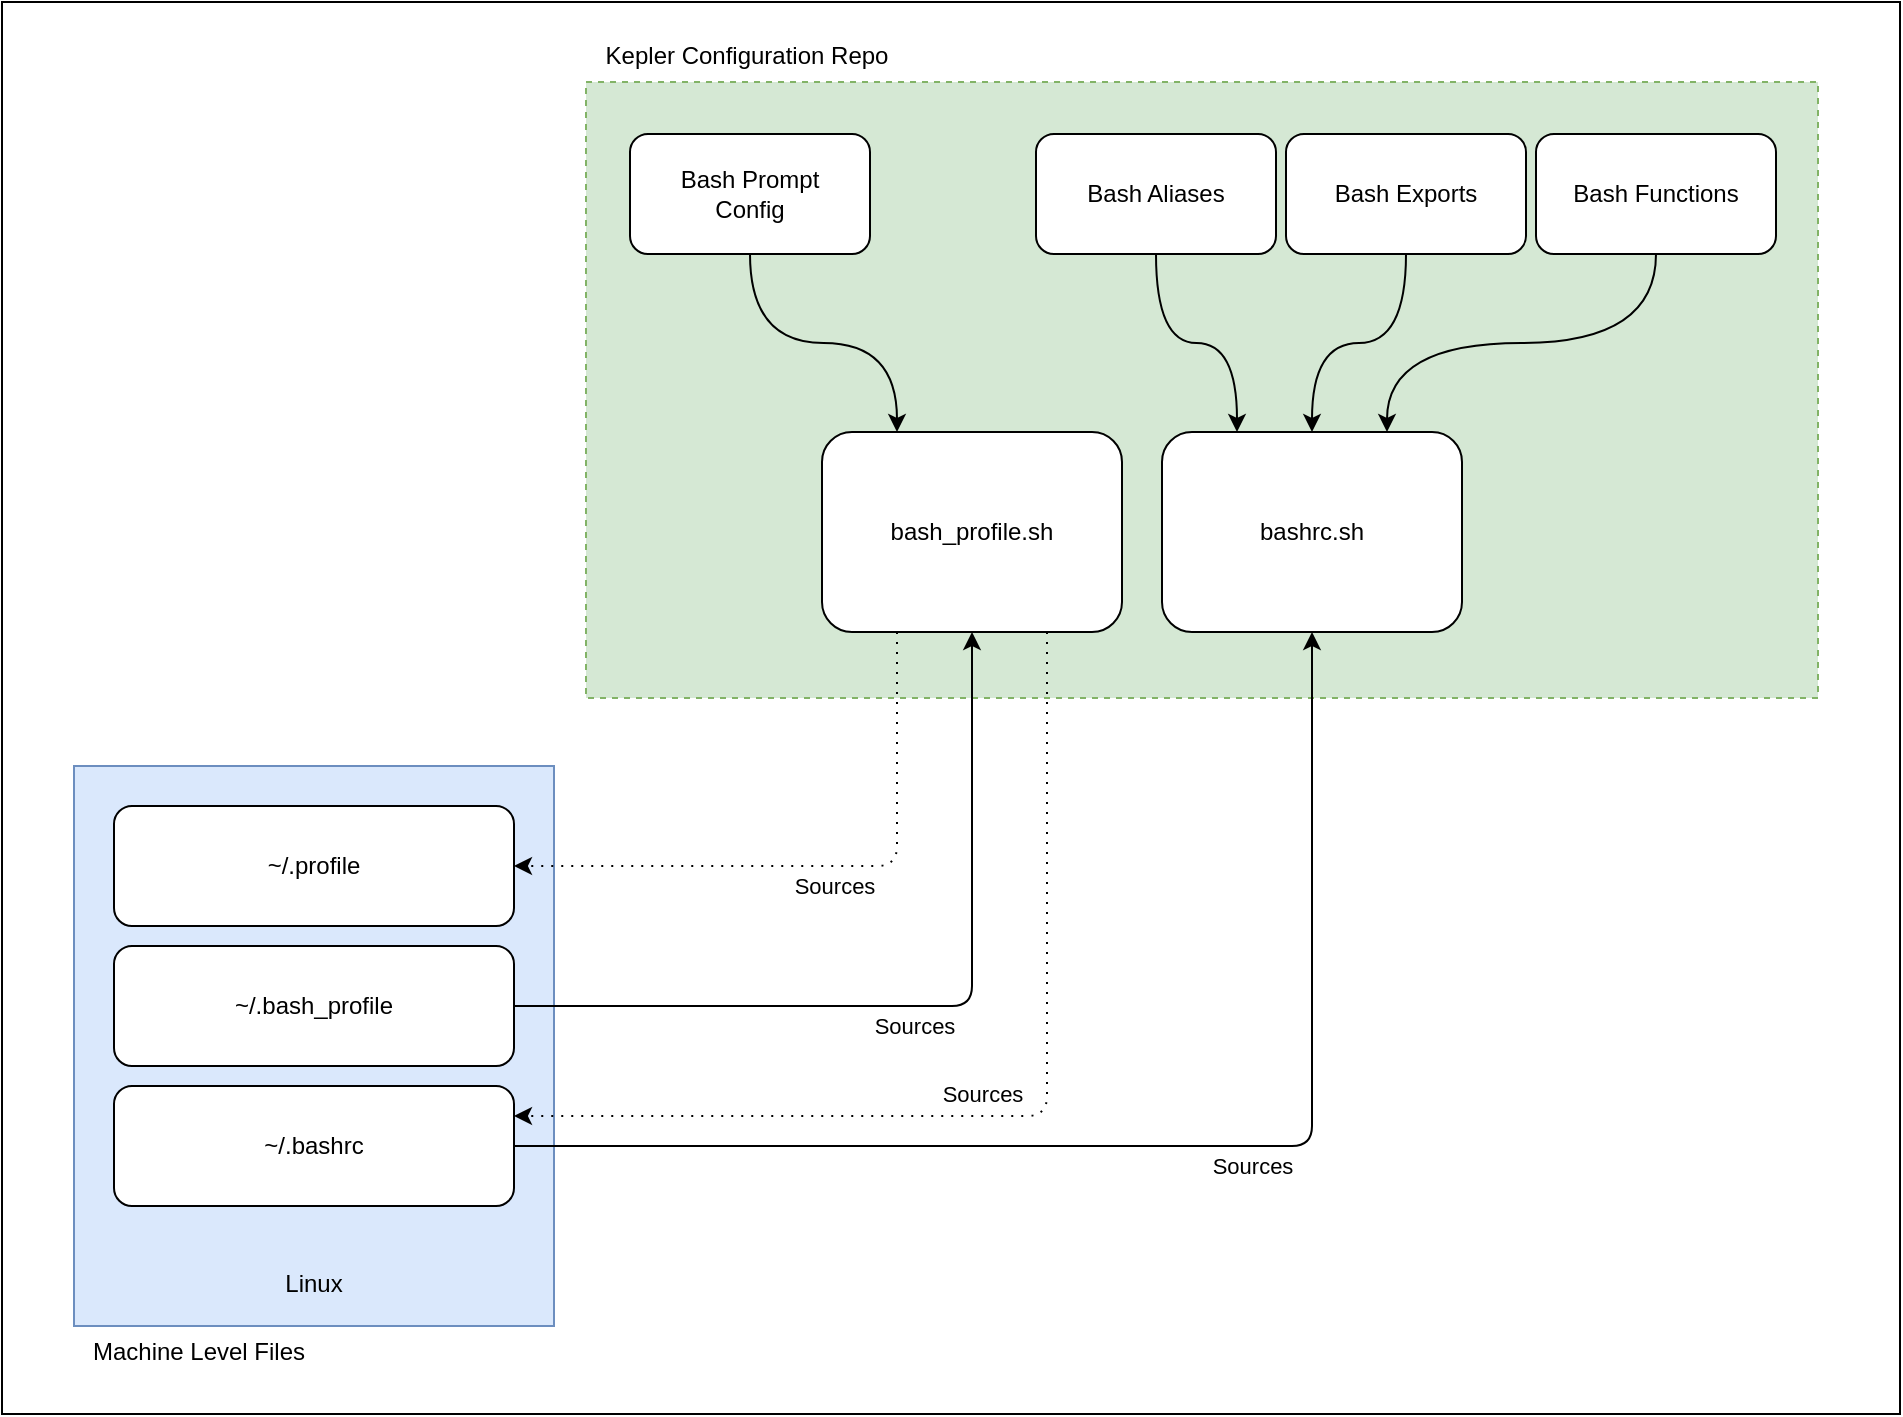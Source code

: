 <mxfile>
    <diagram name="Page-1" id="RaN93Kwtu4UBaiKWlmV8">
        <mxGraphModel dx="1446" dy="1144" grid="1" gridSize="10" guides="1" tooltips="1" connect="1" arrows="1" fold="1" page="0" pageScale="1" pageWidth="850" pageHeight="1100" math="0" shadow="0">
            <root>
                <mxCell id="0"/>
                <mxCell id="1" parent="0"/>
                <mxCell id="eaRIBFpsBRjEecRbN_Qg-51" value="" style="rounded=0;whiteSpace=wrap;html=1;" parent="1" vertex="1">
                    <mxGeometry x="-196" y="-32" width="949" height="706" as="geometry"/>
                </mxCell>
                <mxCell id="eaRIBFpsBRjEecRbN_Qg-34" value="" style="rounded=0;whiteSpace=wrap;html=1;dashed=1;fillColor=#d5e8d4;strokeColor=#82b366;" parent="1" vertex="1">
                    <mxGeometry x="96" y="8" width="616" height="308" as="geometry"/>
                </mxCell>
                <mxCell id="eaRIBFpsBRjEecRbN_Qg-1" value="Linux" style="rounded=0;whiteSpace=wrap;html=1;verticalAlign=bottom;spacingBottom=12;fillColor=#dae8fc;strokeColor=#6c8ebf;" parent="1" vertex="1">
                    <mxGeometry x="-160" y="350" width="240" height="280" as="geometry"/>
                </mxCell>
                <mxCell id="eaRIBFpsBRjEecRbN_Qg-32" style="edgeStyle=orthogonalEdgeStyle;rounded=1;orthogonalLoop=1;jettySize=auto;html=1;exitX=0.25;exitY=1;exitDx=0;exitDy=0;entryX=1;entryY=0.5;entryDx=0;entryDy=0;dashed=1;dashPattern=1 4;curved=0;" parent="1" source="eaRIBFpsBRjEecRbN_Qg-7" target="eaRIBFpsBRjEecRbN_Qg-26" edge="1">
                    <mxGeometry relative="1" as="geometry"/>
                </mxCell>
                <mxCell id="eaRIBFpsBRjEecRbN_Qg-36" value="Sources" style="edgeLabel;html=1;align=center;verticalAlign=middle;resizable=0;points=[];" parent="eaRIBFpsBRjEecRbN_Qg-32" vertex="1" connectable="0">
                    <mxGeometry relative="1" as="geometry">
                        <mxPoint x="6" y="10" as="offset"/>
                    </mxGeometry>
                </mxCell>
                <mxCell id="eaRIBFpsBRjEecRbN_Qg-33" style="edgeStyle=orthogonalEdgeStyle;rounded=1;orthogonalLoop=1;jettySize=auto;html=1;exitX=0.75;exitY=1;exitDx=0;exitDy=0;entryX=1;entryY=0.25;entryDx=0;entryDy=0;dashed=1;dashPattern=1 4;curved=0;" parent="1" source="eaRIBFpsBRjEecRbN_Qg-7" target="eaRIBFpsBRjEecRbN_Qg-24" edge="1">
                    <mxGeometry relative="1" as="geometry"/>
                </mxCell>
                <mxCell id="eaRIBFpsBRjEecRbN_Qg-37" value="Sources" style="edgeLabel;html=1;align=center;verticalAlign=middle;resizable=0;points=[];" parent="eaRIBFpsBRjEecRbN_Qg-33" vertex="1" connectable="0">
                    <mxGeometry relative="1" as="geometry">
                        <mxPoint x="-20" y="-11" as="offset"/>
                    </mxGeometry>
                </mxCell>
                <mxCell id="eaRIBFpsBRjEecRbN_Qg-7" value="bash_profile.sh" style="rounded=1;whiteSpace=wrap;html=1;" parent="1" vertex="1">
                    <mxGeometry x="214" y="183" width="150" height="100" as="geometry"/>
                </mxCell>
                <mxCell id="eaRIBFpsBRjEecRbN_Qg-12" value="bashrc.sh" style="rounded=1;whiteSpace=wrap;html=1;" parent="1" vertex="1">
                    <mxGeometry x="384" y="183" width="150" height="100" as="geometry"/>
                </mxCell>
                <mxCell id="eaRIBFpsBRjEecRbN_Qg-30" style="edgeStyle=orthogonalEdgeStyle;rounded=1;orthogonalLoop=1;jettySize=auto;html=1;exitX=1;exitY=0.5;exitDx=0;exitDy=0;entryX=0.5;entryY=1;entryDx=0;entryDy=0;curved=0;" parent="1" source="eaRIBFpsBRjEecRbN_Qg-24" target="eaRIBFpsBRjEecRbN_Qg-12" edge="1">
                    <mxGeometry relative="1" as="geometry"/>
                </mxCell>
                <mxCell id="eaRIBFpsBRjEecRbN_Qg-38" value="Sources" style="edgeLabel;html=1;align=center;verticalAlign=middle;resizable=0;points=[];" parent="eaRIBFpsBRjEecRbN_Qg-30" vertex="1" connectable="0">
                    <mxGeometry relative="1" as="geometry">
                        <mxPoint x="41" y="10" as="offset"/>
                    </mxGeometry>
                </mxCell>
                <mxCell id="eaRIBFpsBRjEecRbN_Qg-31" style="edgeStyle=orthogonalEdgeStyle;rounded=1;orthogonalLoop=1;jettySize=auto;html=1;exitX=1;exitY=0.5;exitDx=0;exitDy=0;entryX=0.5;entryY=1;entryDx=0;entryDy=0;curved=0;" parent="1" source="eaRIBFpsBRjEecRbN_Qg-25" target="eaRIBFpsBRjEecRbN_Qg-7" edge="1">
                    <mxGeometry relative="1" as="geometry"/>
                </mxCell>
                <mxCell id="eaRIBFpsBRjEecRbN_Qg-35" value="Sources" style="edgeLabel;html=1;align=center;verticalAlign=middle;resizable=0;points=[];" parent="eaRIBFpsBRjEecRbN_Qg-31" vertex="1" connectable="0">
                    <mxGeometry relative="1" as="geometry">
                        <mxPoint x="-8" y="10" as="offset"/>
                    </mxGeometry>
                </mxCell>
                <mxCell id="eaRIBFpsBRjEecRbN_Qg-24" value="~/.bashrc" style="rounded=1;whiteSpace=wrap;html=1;" parent="1" vertex="1">
                    <mxGeometry x="-140" y="510" width="200" height="60" as="geometry"/>
                </mxCell>
                <mxCell id="eaRIBFpsBRjEecRbN_Qg-25" value="~/.bash_profile" style="rounded=1;whiteSpace=wrap;html=1;" parent="1" vertex="1">
                    <mxGeometry x="-140" y="440" width="200" height="60" as="geometry"/>
                </mxCell>
                <mxCell id="eaRIBFpsBRjEecRbN_Qg-26" value="~/.profile" style="rounded=1;whiteSpace=wrap;html=1;" parent="1" vertex="1">
                    <mxGeometry x="-140" y="370" width="200" height="60" as="geometry"/>
                </mxCell>
                <mxCell id="eaRIBFpsBRjEecRbN_Qg-39" value="Kepler Configuration Repo" style="text;html=1;align=center;verticalAlign=middle;resizable=0;points=[];autosize=1;strokeColor=none;fillColor=none;" parent="1" vertex="1">
                    <mxGeometry x="96" y="-18" width="159" height="26" as="geometry"/>
                </mxCell>
                <mxCell id="eaRIBFpsBRjEecRbN_Qg-40" value="Machine Level Files" style="text;html=1;align=center;verticalAlign=middle;resizable=0;points=[];autosize=1;strokeColor=none;fillColor=none;" parent="1" vertex="1">
                    <mxGeometry x="-160" y="630" width="124" height="26" as="geometry"/>
                </mxCell>
                <mxCell id="eaRIBFpsBRjEecRbN_Qg-43" style="edgeStyle=orthogonalEdgeStyle;rounded=0;orthogonalLoop=1;jettySize=auto;html=1;exitX=0.5;exitY=1;exitDx=0;exitDy=0;entryX=0.25;entryY=0;entryDx=0;entryDy=0;curved=1;" parent="1" source="eaRIBFpsBRjEecRbN_Qg-41" target="eaRIBFpsBRjEecRbN_Qg-7" edge="1">
                    <mxGeometry relative="1" as="geometry"/>
                </mxCell>
                <mxCell id="eaRIBFpsBRjEecRbN_Qg-41" value="Bash Prompt&lt;div&gt;Config&lt;/div&gt;" style="rounded=1;whiteSpace=wrap;html=1;" parent="1" vertex="1">
                    <mxGeometry x="118" y="34" width="120" height="60" as="geometry"/>
                </mxCell>
                <mxCell id="eaRIBFpsBRjEecRbN_Qg-47" style="edgeStyle=orthogonalEdgeStyle;rounded=0;orthogonalLoop=1;jettySize=auto;html=1;exitX=0.5;exitY=1;exitDx=0;exitDy=0;entryX=0.25;entryY=0;entryDx=0;entryDy=0;curved=1;" parent="1" source="eaRIBFpsBRjEecRbN_Qg-44" target="eaRIBFpsBRjEecRbN_Qg-12" edge="1">
                    <mxGeometry relative="1" as="geometry"/>
                </mxCell>
                <mxCell id="eaRIBFpsBRjEecRbN_Qg-44" value="Bash Aliases" style="rounded=1;whiteSpace=wrap;html=1;" parent="1" vertex="1">
                    <mxGeometry x="321" y="34" width="120" height="60" as="geometry"/>
                </mxCell>
                <mxCell id="eaRIBFpsBRjEecRbN_Qg-50" style="edgeStyle=orthogonalEdgeStyle;rounded=0;orthogonalLoop=1;jettySize=auto;html=1;exitX=0.5;exitY=1;exitDx=0;exitDy=0;entryX=0.5;entryY=0;entryDx=0;entryDy=0;curved=1;" parent="1" source="eaRIBFpsBRjEecRbN_Qg-45" target="eaRIBFpsBRjEecRbN_Qg-12" edge="1">
                    <mxGeometry relative="1" as="geometry"/>
                </mxCell>
                <mxCell id="eaRIBFpsBRjEecRbN_Qg-45" value="Bash Exports" style="rounded=1;whiteSpace=wrap;html=1;" parent="1" vertex="1">
                    <mxGeometry x="446" y="34" width="120" height="60" as="geometry"/>
                </mxCell>
                <mxCell id="eaRIBFpsBRjEecRbN_Qg-49" style="edgeStyle=orthogonalEdgeStyle;rounded=0;orthogonalLoop=1;jettySize=auto;html=1;exitX=0.5;exitY=1;exitDx=0;exitDy=0;entryX=0.75;entryY=0;entryDx=0;entryDy=0;curved=1;" parent="1" source="eaRIBFpsBRjEecRbN_Qg-46" target="eaRIBFpsBRjEecRbN_Qg-12" edge="1">
                    <mxGeometry relative="1" as="geometry"/>
                </mxCell>
                <mxCell id="eaRIBFpsBRjEecRbN_Qg-46" value="Bash Functions" style="rounded=1;whiteSpace=wrap;html=1;" parent="1" vertex="1">
                    <mxGeometry x="571" y="34" width="120" height="60" as="geometry"/>
                </mxCell>
            </root>
        </mxGraphModel>
    </diagram>
</mxfile>